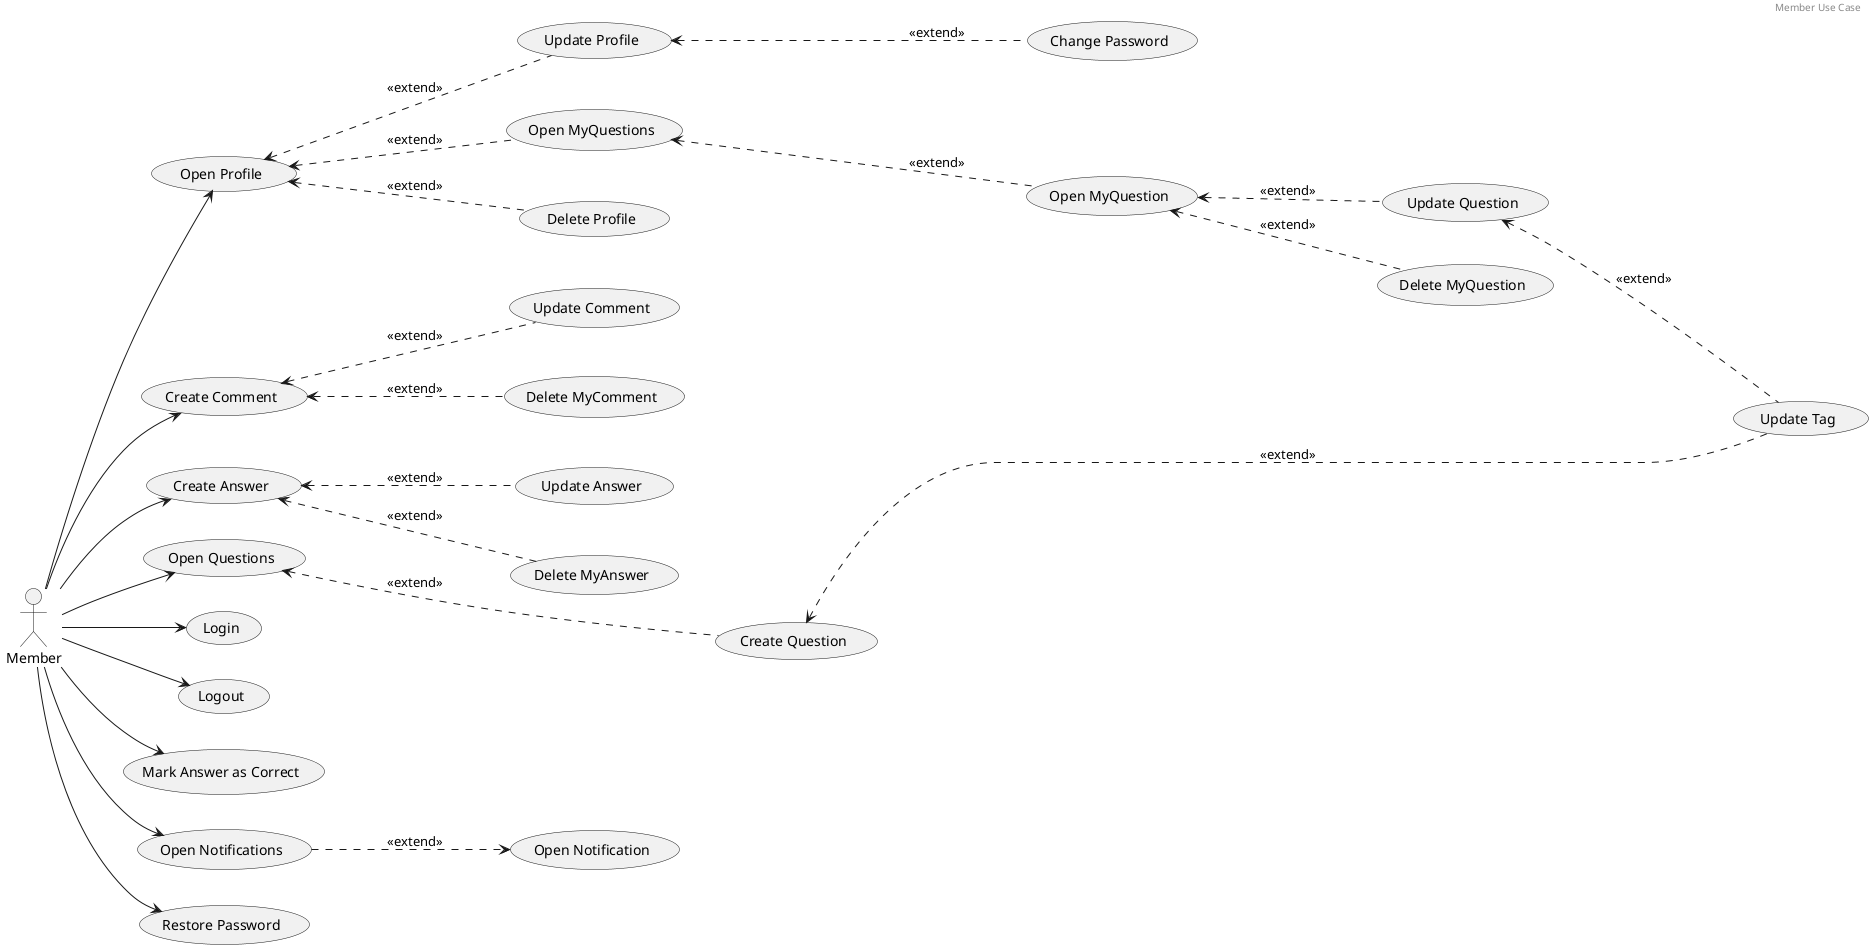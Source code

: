 @startuml

header Member Use Case

actor Member

left to right direction

(Login) as UC1
(Logout) as UC2

(Open Profile) as UC4
(Update Profile) as UC5
(Delete Profile) as UC6
(Change Password) as UC36

(Create Question) as UC8
(Delete MyQuestion) as UC9
(Update Question) as UC10
(Open Questions) as UC11
(Open MyQuestion) as UC12
(Open MyQuestions) as UC13

(Create Answer) as UC14
(Update Answer) as UC15
(Delete MyAnswer) as UC16
(Mark Answer as Correct) as UC17

(Create Comment) as UC18
(Update Comment) as UC19
(Delete MyComment) as UC20
(Open Notifications) as UC33
(Open Notification) as UC34

(Update Tag) as UC21

(Restore Password) as UC37

UC8 .-up-> UC11 : <<extend>>
UC12 .-up-> UC13 : <<extend>>
UC9 .-up-> UC12 : <<extend>>
UC10 .-up-> UC12 : <<extend>>

UC21 .-up-> UC8 : <<extend>>
UC21 .-up-> UC10 : <<extend>>

UC5 .-up-> UC4 : <<extend>>
UC6 .-up-> UC4 : <<extend>>
UC36 .-up-> UC5 : <<extend>>

UC15 .-up-> UC14 : <<extend>>
UC16 .-up-> UC14 : <<extend>>

UC19 .-up-> UC18 : <<extend>>
UC20 .-up-> UC18 : <<extend>>
UC33 .-down-> UC34 : <<extend>>

UC13 .-up-> UC4 : <<extend>>


Member --> UC1
Member --> UC2
Member --> UC4
Member --> UC11
Member --> UC14
Member --> UC17
Member --> UC18
Member --> UC33
Member --> UC37

@enduml